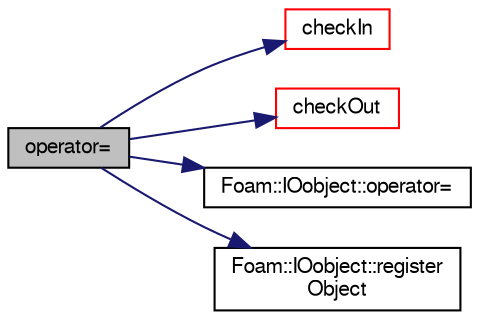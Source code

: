 digraph "operator="
{
  bgcolor="transparent";
  edge [fontname="FreeSans",fontsize="10",labelfontname="FreeSans",labelfontsize="10"];
  node [fontname="FreeSans",fontsize="10",shape=record];
  rankdir="LR";
  Node21106 [label="operator=",height=0.2,width=0.4,color="black", fillcolor="grey75", style="filled", fontcolor="black"];
  Node21106 -> Node21107 [color="midnightblue",fontsize="10",style="solid",fontname="FreeSans"];
  Node21107 [label="checkIn",height=0.2,width=0.4,color="red",URL="$a26334.html#af9e300b410088279d671077efe9751f8",tooltip="Add object to registry. "];
  Node21106 -> Node21427 [color="midnightblue",fontsize="10",style="solid",fontname="FreeSans"];
  Node21427 [label="checkOut",height=0.2,width=0.4,color="red",URL="$a26334.html#aca37b66bfd7214d80ab764b883b5bfc6",tooltip="Remove object from registry. "];
  Node21106 -> Node21432 [color="midnightblue",fontsize="10",style="solid",fontname="FreeSans"];
  Node21432 [label="Foam::IOobject::operator=",height=0.2,width=0.4,color="black",URL="$a26142.html#ac9ecd59b6004bc61b7616eeb020ec451"];
  Node21106 -> Node21433 [color="midnightblue",fontsize="10",style="solid",fontname="FreeSans"];
  Node21433 [label="Foam::IOobject::register\lObject",height=0.2,width=0.4,color="black",URL="$a26142.html#a3cef3ce0780e63b05b588bd774fbd653",tooltip="Register object created from this IOobject with registry if true. "];
}
